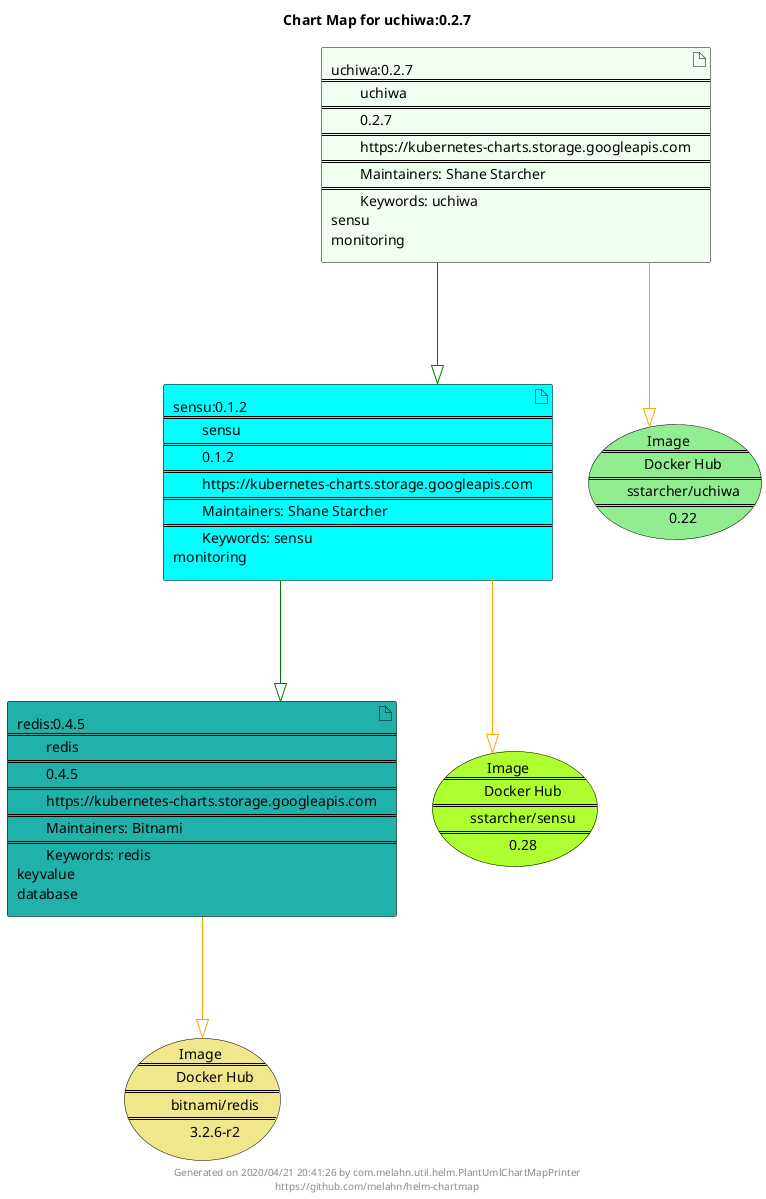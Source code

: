 @startuml
skinparam linetype ortho
skinparam backgroundColor white
skinparam usecaseBorderColor black
skinparam usecaseArrowColor LightSlateGray
skinparam artifactBorderColor black
skinparam artifactArrowColor LightSlateGray

title Chart Map for uchiwa:0.2.7

'There are 3 referenced Helm Charts
artifact "uchiwa:0.2.7\n====\n\tuchiwa\n====\n\t0.2.7\n====\n\thttps://kubernetes-charts.storage.googleapis.com\n====\n\tMaintainers: Shane Starcher\n====\n\tKeywords: uchiwa\nsensu\nmonitoring" as uchiwa_0_2_7 #HoneyDew
artifact "redis:0.4.5\n====\n\tredis\n====\n\t0.4.5\n====\n\thttps://kubernetes-charts.storage.googleapis.com\n====\n\tMaintainers: Bitnami\n====\n\tKeywords: redis\nkeyvalue\ndatabase" as redis_0_4_5 #LightSeaGreen
artifact "sensu:0.1.2\n====\n\tsensu\n====\n\t0.1.2\n====\n\thttps://kubernetes-charts.storage.googleapis.com\n====\n\tMaintainers: Shane Starcher\n====\n\tKeywords: sensu\nmonitoring" as sensu_0_1_2 #Aqua

'There are 3 referenced Docker Images
usecase "Image\n====\n\tDocker Hub\n====\n\tsstarcher/uchiwa\n====\n\t0.22" as sstarcher_uchiwa_0_22 #LightGreen
usecase "Image\n====\n\tDocker Hub\n====\n\tbitnami/redis\n====\n\t3.2.6-r2" as bitnami_redis_3_2_6_r2 #Khaki
usecase "Image\n====\n\tDocker Hub\n====\n\tsstarcher/sensu\n====\n\t0.28" as sstarcher_sensu_0_28 #GreenYellow

'Chart Dependencies
uchiwa_0_2_7--[#green]-|>sensu_0_1_2
sensu_0_1_2--[#green]-|>redis_0_4_5
uchiwa_0_2_7--[#orange]-|>sstarcher_uchiwa_0_22
redis_0_4_5--[#orange]-|>bitnami_redis_3_2_6_r2
sensu_0_1_2--[#orange]-|>sstarcher_sensu_0_28

center footer Generated on 2020/04/21 20:41:26 by com.melahn.util.helm.PlantUmlChartMapPrinter\nhttps://github.com/melahn/helm-chartmap
@enduml
